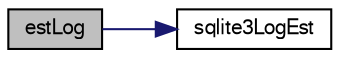 digraph "estLog"
{
  edge [fontname="FreeSans",fontsize="10",labelfontname="FreeSans",labelfontsize="10"];
  node [fontname="FreeSans",fontsize="10",shape=record];
  rankdir="LR";
  Node94736 [label="estLog",height=0.2,width=0.4,color="black", fillcolor="grey75", style="filled", fontcolor="black"];
  Node94736 -> Node94737 [color="midnightblue",fontsize="10",style="solid",fontname="FreeSans"];
  Node94737 [label="sqlite3LogEst",height=0.2,width=0.4,color="black", fillcolor="white", style="filled",URL="$sqlite3_8c.html#a14c7d015bfd3d4a869739b9e6139c84f"];
}
